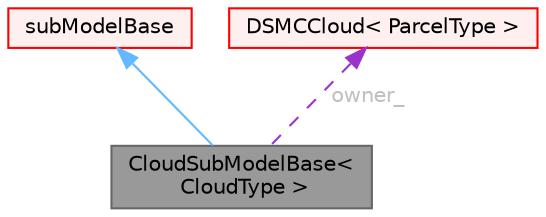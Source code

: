 digraph "CloudSubModelBase&lt; CloudType &gt;"
{
 // LATEX_PDF_SIZE
  bgcolor="transparent";
  edge [fontname=Helvetica,fontsize=10,labelfontname=Helvetica,labelfontsize=10];
  node [fontname=Helvetica,fontsize=10,shape=box,height=0.2,width=0.4];
  Node1 [id="Node000001",label="CloudSubModelBase\<\l CloudType \>",height=0.2,width=0.4,color="gray40", fillcolor="grey60", style="filled", fontcolor="black",tooltip="Base class for cloud sub-models."];
  Node2 -> Node1 [id="edge1_Node000001_Node000002",dir="back",color="steelblue1",style="solid",tooltip=" "];
  Node2 [id="Node000002",label="subModelBase",height=0.2,width=0.4,color="red", fillcolor="#FFF0F0", style="filled",URL="$classFoam_1_1subModelBase.html",tooltip="Base class for generic sub-models requiring to be read from dictionary. Provides a mechanism to read ..."];
  Node12 -> Node1 [id="edge2_Node000001_Node000012",dir="back",color="darkorchid3",style="dashed",tooltip=" ",label=" owner_",fontcolor="grey" ];
  Node12 [id="Node000012",label="DSMCCloud\< ParcelType \>",height=0.2,width=0.4,color="red", fillcolor="#FFF0F0", style="filled",URL="$classFoam_1_1DSMCCloud.html",tooltip="Templated base class for dsmc cloud."];
}
